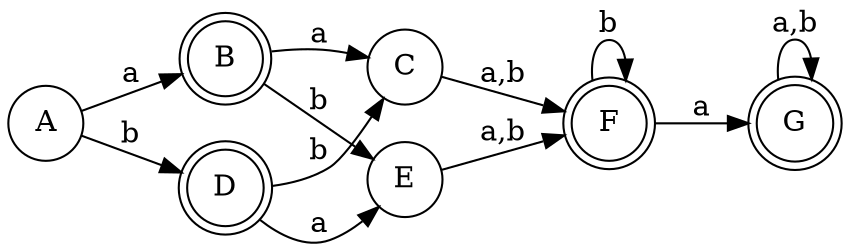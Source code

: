 digraph finite_state_machine {
	rankdir=LR;
	size="8,5"
	node [shape = doublecircle]; B D F G ;
	node [shape = circle];
	A -> B [ label = "a" ];
	A -> D [ label = "b" ];
	B -> C [ label = "a" ];
	B -> E [ label = "b" ];
	C -> F [ label = "a,b" ];
	D -> C [ label = "b" ];
	D -> E [ label = "a" ];
	E -> F [ label = "a,b"];
	F -> F [ label = "b" ];
	F -> G [ label = "a" ];
	G -> G [ label = "a,b" ];
}

